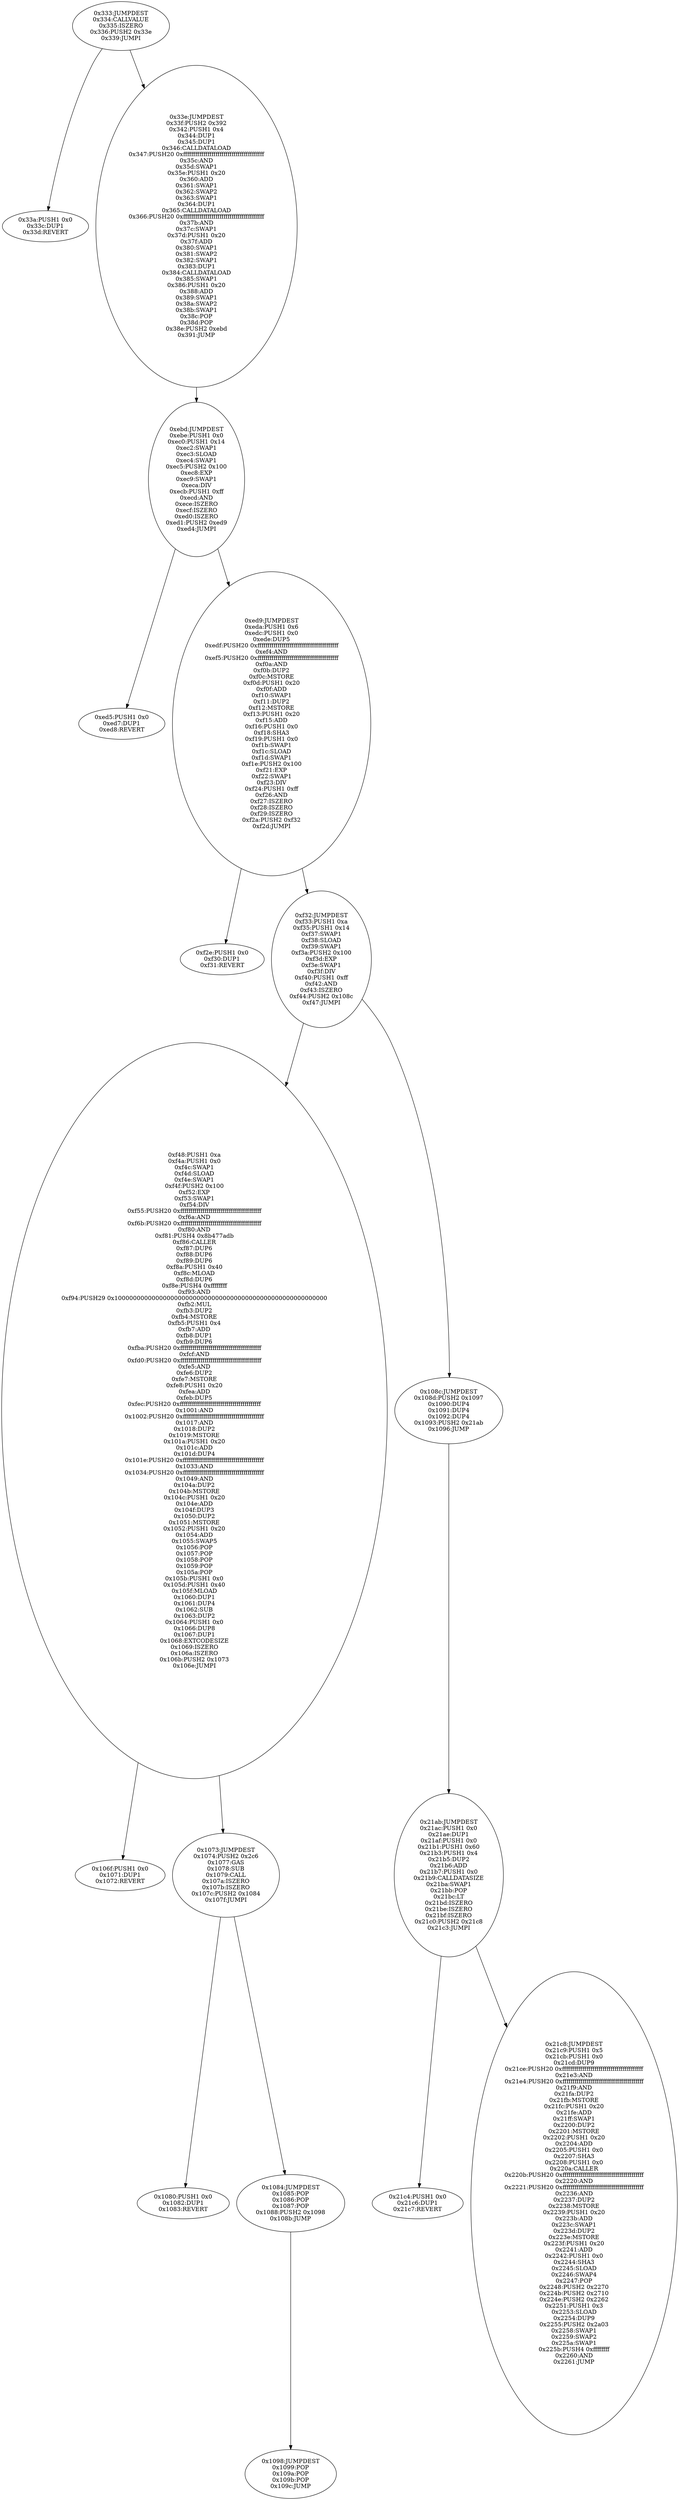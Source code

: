 digraph{
819[label="0x333:JUMPDEST
0x334:CALLVALUE
0x335:ISZERO
0x336:PUSH2 0x33e
0x339:JUMPI"]
819 -> 826
819 -> 830
826[label="0x33a:PUSH1 0x0
0x33c:DUP1
0x33d:REVERT"]
830[label="0x33e:JUMPDEST
0x33f:PUSH2 0x392
0x342:PUSH1 0x4
0x344:DUP1
0x345:DUP1
0x346:CALLDATALOAD
0x347:PUSH20 0xffffffffffffffffffffffffffffffffffffffff
0x35c:AND
0x35d:SWAP1
0x35e:PUSH1 0x20
0x360:ADD
0x361:SWAP1
0x362:SWAP2
0x363:SWAP1
0x364:DUP1
0x365:CALLDATALOAD
0x366:PUSH20 0xffffffffffffffffffffffffffffffffffffffff
0x37b:AND
0x37c:SWAP1
0x37d:PUSH1 0x20
0x37f:ADD
0x380:SWAP1
0x381:SWAP2
0x382:SWAP1
0x383:DUP1
0x384:CALLDATALOAD
0x385:SWAP1
0x386:PUSH1 0x20
0x388:ADD
0x389:SWAP1
0x38a:SWAP2
0x38b:SWAP1
0x38c:POP
0x38d:POP
0x38e:PUSH2 0xebd
0x391:JUMP"]
830 -> 3773
3773[label="0xebd:JUMPDEST
0xebe:PUSH1 0x0
0xec0:PUSH1 0x14
0xec2:SWAP1
0xec3:SLOAD
0xec4:SWAP1
0xec5:PUSH2 0x100
0xec8:EXP
0xec9:SWAP1
0xeca:DIV
0xecb:PUSH1 0xff
0xecd:AND
0xece:ISZERO
0xecf:ISZERO
0xed0:ISZERO
0xed1:PUSH2 0xed9
0xed4:JUMPI"]
3773 -> 3797
3773 -> 3801
3797[label="0xed5:PUSH1 0x0
0xed7:DUP1
0xed8:REVERT"]
3801[label="0xed9:JUMPDEST
0xeda:PUSH1 0x6
0xedc:PUSH1 0x0
0xede:DUP5
0xedf:PUSH20 0xffffffffffffffffffffffffffffffffffffffff
0xef4:AND
0xef5:PUSH20 0xffffffffffffffffffffffffffffffffffffffff
0xf0a:AND
0xf0b:DUP2
0xf0c:MSTORE
0xf0d:PUSH1 0x20
0xf0f:ADD
0xf10:SWAP1
0xf11:DUP2
0xf12:MSTORE
0xf13:PUSH1 0x20
0xf15:ADD
0xf16:PUSH1 0x0
0xf18:SHA3
0xf19:PUSH1 0x0
0xf1b:SWAP1
0xf1c:SLOAD
0xf1d:SWAP1
0xf1e:PUSH2 0x100
0xf21:EXP
0xf22:SWAP1
0xf23:DIV
0xf24:PUSH1 0xff
0xf26:AND
0xf27:ISZERO
0xf28:ISZERO
0xf29:ISZERO
0xf2a:PUSH2 0xf32
0xf2d:JUMPI"]
3801 -> 3886
3801 -> 3890
3886[label="0xf2e:PUSH1 0x0
0xf30:DUP1
0xf31:REVERT"]
3890[label="0xf32:JUMPDEST
0xf33:PUSH1 0xa
0xf35:PUSH1 0x14
0xf37:SWAP1
0xf38:SLOAD
0xf39:SWAP1
0xf3a:PUSH2 0x100
0xf3d:EXP
0xf3e:SWAP1
0xf3f:DIV
0xf40:PUSH1 0xff
0xf42:AND
0xf43:ISZERO
0xf44:PUSH2 0x108c
0xf47:JUMPI"]
3890 -> 3912
3890 -> 4236
3912[label="0xf48:PUSH1 0xa
0xf4a:PUSH1 0x0
0xf4c:SWAP1
0xf4d:SLOAD
0xf4e:SWAP1
0xf4f:PUSH2 0x100
0xf52:EXP
0xf53:SWAP1
0xf54:DIV
0xf55:PUSH20 0xffffffffffffffffffffffffffffffffffffffff
0xf6a:AND
0xf6b:PUSH20 0xffffffffffffffffffffffffffffffffffffffff
0xf80:AND
0xf81:PUSH4 0x8b477adb
0xf86:CALLER
0xf87:DUP6
0xf88:DUP6
0xf89:DUP6
0xf8a:PUSH1 0x40
0xf8c:MLOAD
0xf8d:DUP6
0xf8e:PUSH4 0xffffffff
0xf93:AND
0xf94:PUSH29 0x100000000000000000000000000000000000000000000000000000000
0xfb2:MUL
0xfb3:DUP2
0xfb4:MSTORE
0xfb5:PUSH1 0x4
0xfb7:ADD
0xfb8:DUP1
0xfb9:DUP6
0xfba:PUSH20 0xffffffffffffffffffffffffffffffffffffffff
0xfcf:AND
0xfd0:PUSH20 0xffffffffffffffffffffffffffffffffffffffff
0xfe5:AND
0xfe6:DUP2
0xfe7:MSTORE
0xfe8:PUSH1 0x20
0xfea:ADD
0xfeb:DUP5
0xfec:PUSH20 0xffffffffffffffffffffffffffffffffffffffff
0x1001:AND
0x1002:PUSH20 0xffffffffffffffffffffffffffffffffffffffff
0x1017:AND
0x1018:DUP2
0x1019:MSTORE
0x101a:PUSH1 0x20
0x101c:ADD
0x101d:DUP4
0x101e:PUSH20 0xffffffffffffffffffffffffffffffffffffffff
0x1033:AND
0x1034:PUSH20 0xffffffffffffffffffffffffffffffffffffffff
0x1049:AND
0x104a:DUP2
0x104b:MSTORE
0x104c:PUSH1 0x20
0x104e:ADD
0x104f:DUP3
0x1050:DUP2
0x1051:MSTORE
0x1052:PUSH1 0x20
0x1054:ADD
0x1055:SWAP5
0x1056:POP
0x1057:POP
0x1058:POP
0x1059:POP
0x105a:POP
0x105b:PUSH1 0x0
0x105d:PUSH1 0x40
0x105f:MLOAD
0x1060:DUP1
0x1061:DUP4
0x1062:SUB
0x1063:DUP2
0x1064:PUSH1 0x0
0x1066:DUP8
0x1067:DUP1
0x1068:EXTCODESIZE
0x1069:ISZERO
0x106a:ISZERO
0x106b:PUSH2 0x1073
0x106e:JUMPI"]
3912 -> 4207
3912 -> 4211
4207[label="0x106f:PUSH1 0x0
0x1071:DUP1
0x1072:REVERT"]
4211[label="0x1073:JUMPDEST
0x1074:PUSH2 0x2c6
0x1077:GAS
0x1078:SUB
0x1079:CALL
0x107a:ISZERO
0x107b:ISZERO
0x107c:PUSH2 0x1084
0x107f:JUMPI"]
4211 -> 4224
4211 -> 4228
4224[label="0x1080:PUSH1 0x0
0x1082:DUP1
0x1083:REVERT"]
4236[label="0x108c:JUMPDEST
0x108d:PUSH2 0x1097
0x1090:DUP4
0x1091:DUP4
0x1092:DUP4
0x1093:PUSH2 0x21ab
0x1096:JUMP"]
4236 -> 8619
8619[label="0x21ab:JUMPDEST
0x21ac:PUSH1 0x0
0x21ae:DUP1
0x21af:PUSH1 0x0
0x21b1:PUSH1 0x60
0x21b3:PUSH1 0x4
0x21b5:DUP2
0x21b6:ADD
0x21b7:PUSH1 0x0
0x21b9:CALLDATASIZE
0x21ba:SWAP1
0x21bb:POP
0x21bc:LT
0x21bd:ISZERO
0x21be:ISZERO
0x21bf:ISZERO
0x21c0:PUSH2 0x21c8
0x21c3:JUMPI"]
8619 -> 8644
8619 -> 8648
8644[label="0x21c4:PUSH1 0x0
0x21c6:DUP1
0x21c7:REVERT"]
4228[label="0x1084:JUMPDEST
0x1085:POP
0x1086:POP
0x1087:POP
0x1088:PUSH2 0x1098
0x108b:JUMP"]
4228 -> 4248
4248[label="0x1098:JUMPDEST
0x1099:POP
0x109a:POP
0x109b:POP
0x109c:JUMP"]
8648[label="0x21c8:JUMPDEST
0x21c9:PUSH1 0x5
0x21cb:PUSH1 0x0
0x21cd:DUP9
0x21ce:PUSH20 0xffffffffffffffffffffffffffffffffffffffff
0x21e3:AND
0x21e4:PUSH20 0xffffffffffffffffffffffffffffffffffffffff
0x21f9:AND
0x21fa:DUP2
0x21fb:MSTORE
0x21fc:PUSH1 0x20
0x21fe:ADD
0x21ff:SWAP1
0x2200:DUP2
0x2201:MSTORE
0x2202:PUSH1 0x20
0x2204:ADD
0x2205:PUSH1 0x0
0x2207:SHA3
0x2208:PUSH1 0x0
0x220a:CALLER
0x220b:PUSH20 0xffffffffffffffffffffffffffffffffffffffff
0x2220:AND
0x2221:PUSH20 0xffffffffffffffffffffffffffffffffffffffff
0x2236:AND
0x2237:DUP2
0x2238:MSTORE
0x2239:PUSH1 0x20
0x223b:ADD
0x223c:SWAP1
0x223d:DUP2
0x223e:MSTORE
0x223f:PUSH1 0x20
0x2241:ADD
0x2242:PUSH1 0x0
0x2244:SHA3
0x2245:SLOAD
0x2246:SWAP4
0x2247:POP
0x2248:PUSH2 0x2270
0x224b:PUSH2 0x2710
0x224e:PUSH2 0x2262
0x2251:PUSH1 0x3
0x2253:SLOAD
0x2254:DUP9
0x2255:PUSH2 0x2a03
0x2258:SWAP1
0x2259:SWAP2
0x225a:SWAP1
0x225b:PUSH4 0xffffffff
0x2260:AND
0x2261:JUMP"]

}